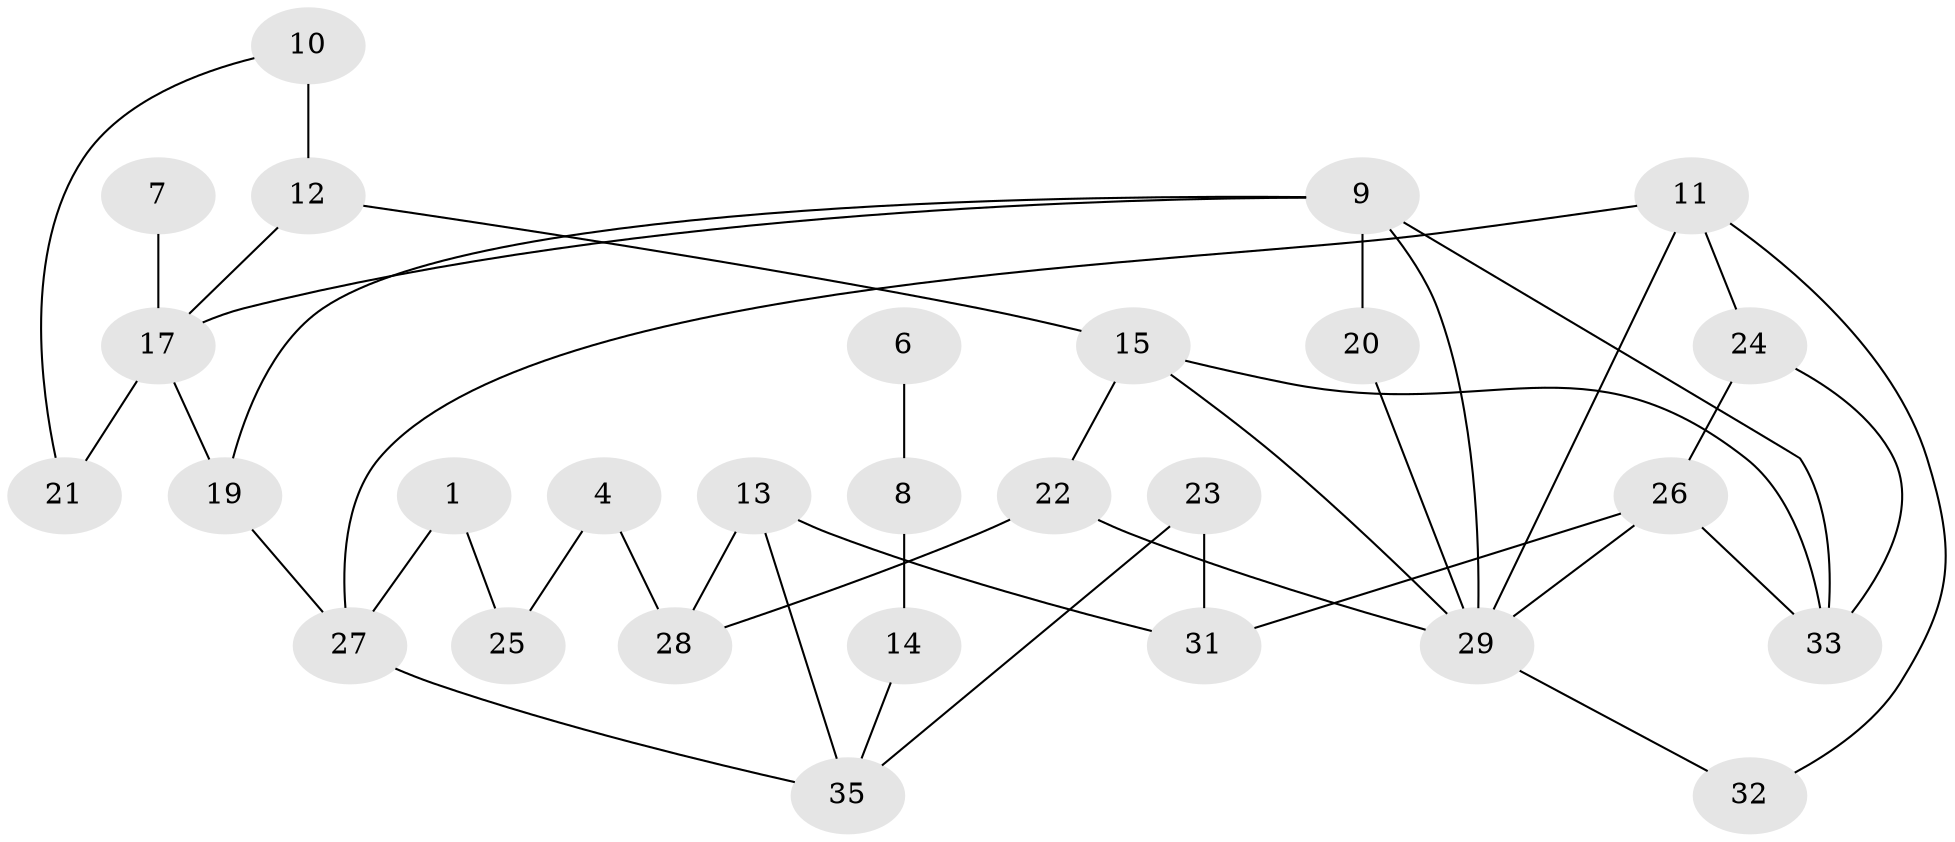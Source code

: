 // original degree distribution, {3: 0.21739130434782608, 4: 0.14492753623188406, 2: 0.2753623188405797, 0: 0.08695652173913043, 5: 0.043478260869565216, 1: 0.2318840579710145}
// Generated by graph-tools (version 1.1) at 2025/00/03/09/25 03:00:43]
// undirected, 28 vertices, 42 edges
graph export_dot {
graph [start="1"]
  node [color=gray90,style=filled];
  1;
  4;
  6;
  7;
  8;
  9;
  10;
  11;
  12;
  13;
  14;
  15;
  17;
  19;
  20;
  21;
  22;
  23;
  24;
  25;
  26;
  27;
  28;
  29;
  31;
  32;
  33;
  35;
  1 -- 25 [weight=1.0];
  1 -- 27 [weight=1.0];
  4 -- 25 [weight=1.0];
  4 -- 28 [weight=1.0];
  6 -- 8 [weight=1.0];
  7 -- 17 [weight=1.0];
  8 -- 14 [weight=1.0];
  9 -- 17 [weight=1.0];
  9 -- 19 [weight=1.0];
  9 -- 20 [weight=1.0];
  9 -- 29 [weight=1.0];
  9 -- 33 [weight=1.0];
  10 -- 12 [weight=2.0];
  10 -- 21 [weight=1.0];
  11 -- 24 [weight=1.0];
  11 -- 27 [weight=1.0];
  11 -- 29 [weight=1.0];
  11 -- 32 [weight=1.0];
  12 -- 15 [weight=1.0];
  12 -- 17 [weight=1.0];
  13 -- 28 [weight=1.0];
  13 -- 31 [weight=1.0];
  13 -- 35 [weight=1.0];
  14 -- 35 [weight=1.0];
  15 -- 22 [weight=1.0];
  15 -- 29 [weight=1.0];
  15 -- 33 [weight=1.0];
  17 -- 19 [weight=1.0];
  17 -- 21 [weight=1.0];
  19 -- 27 [weight=1.0];
  20 -- 29 [weight=1.0];
  22 -- 28 [weight=1.0];
  22 -- 29 [weight=1.0];
  23 -- 31 [weight=1.0];
  23 -- 35 [weight=1.0];
  24 -- 26 [weight=1.0];
  24 -- 33 [weight=1.0];
  26 -- 29 [weight=1.0];
  26 -- 31 [weight=1.0];
  26 -- 33 [weight=1.0];
  27 -- 35 [weight=1.0];
  29 -- 32 [weight=1.0];
}
